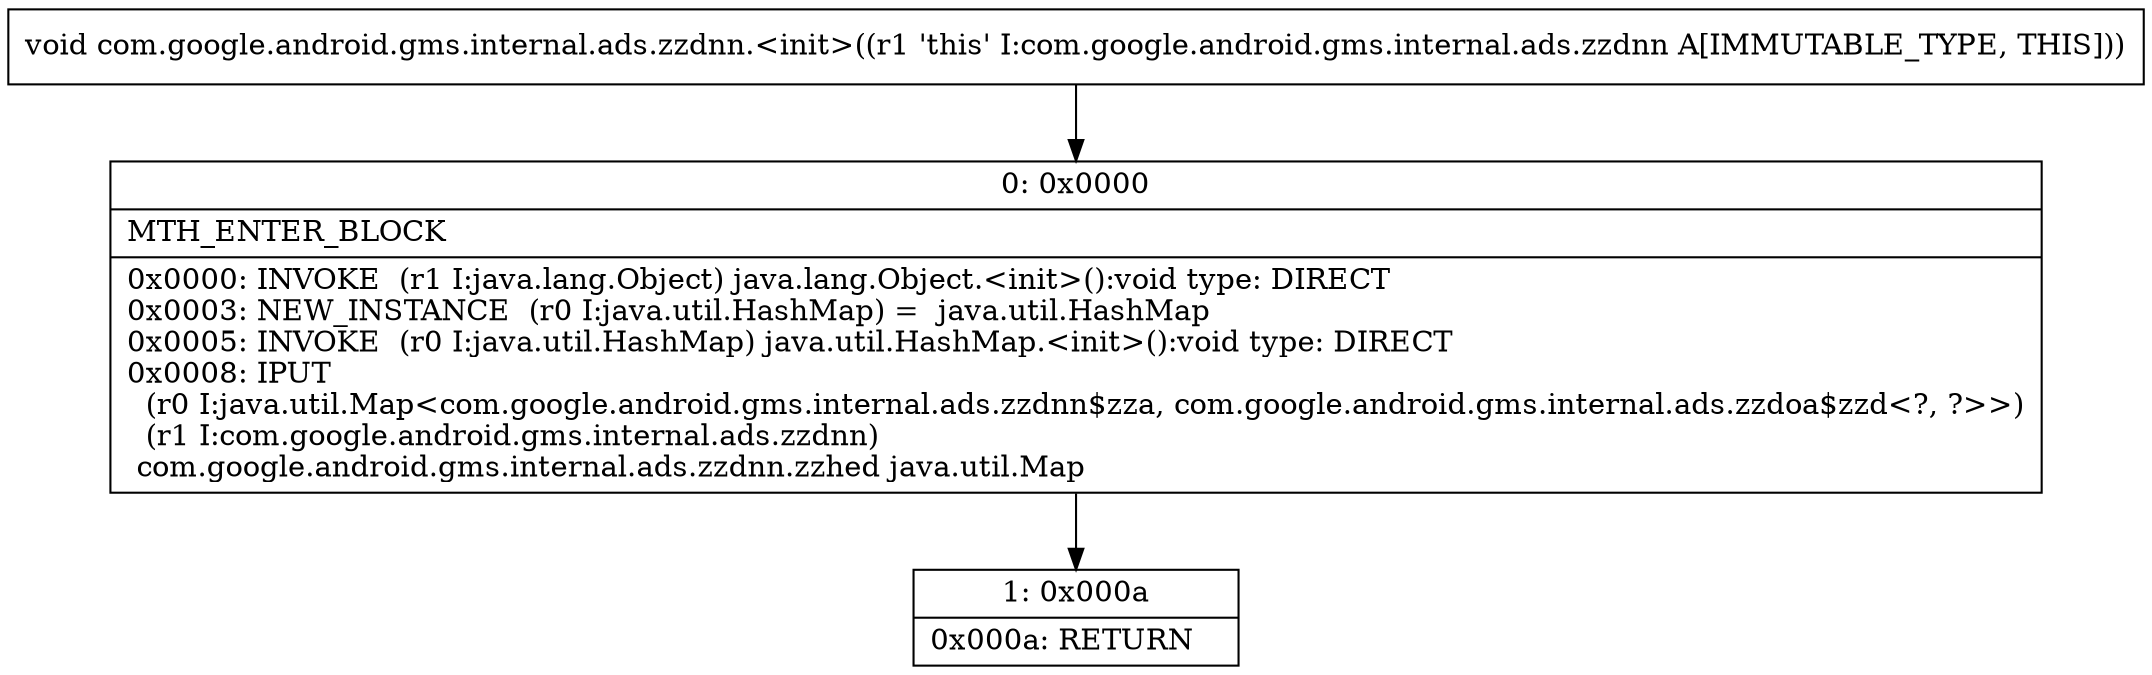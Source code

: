 digraph "CFG forcom.google.android.gms.internal.ads.zzdnn.\<init\>()V" {
Node_0 [shape=record,label="{0\:\ 0x0000|MTH_ENTER_BLOCK\l|0x0000: INVOKE  (r1 I:java.lang.Object) java.lang.Object.\<init\>():void type: DIRECT \l0x0003: NEW_INSTANCE  (r0 I:java.util.HashMap) =  java.util.HashMap \l0x0005: INVOKE  (r0 I:java.util.HashMap) java.util.HashMap.\<init\>():void type: DIRECT \l0x0008: IPUT  \l  (r0 I:java.util.Map\<com.google.android.gms.internal.ads.zzdnn$zza, com.google.android.gms.internal.ads.zzdoa$zzd\<?, ?\>\>)\l  (r1 I:com.google.android.gms.internal.ads.zzdnn)\l com.google.android.gms.internal.ads.zzdnn.zzhed java.util.Map \l}"];
Node_1 [shape=record,label="{1\:\ 0x000a|0x000a: RETURN   \l}"];
MethodNode[shape=record,label="{void com.google.android.gms.internal.ads.zzdnn.\<init\>((r1 'this' I:com.google.android.gms.internal.ads.zzdnn A[IMMUTABLE_TYPE, THIS])) }"];
MethodNode -> Node_0;
Node_0 -> Node_1;
}

